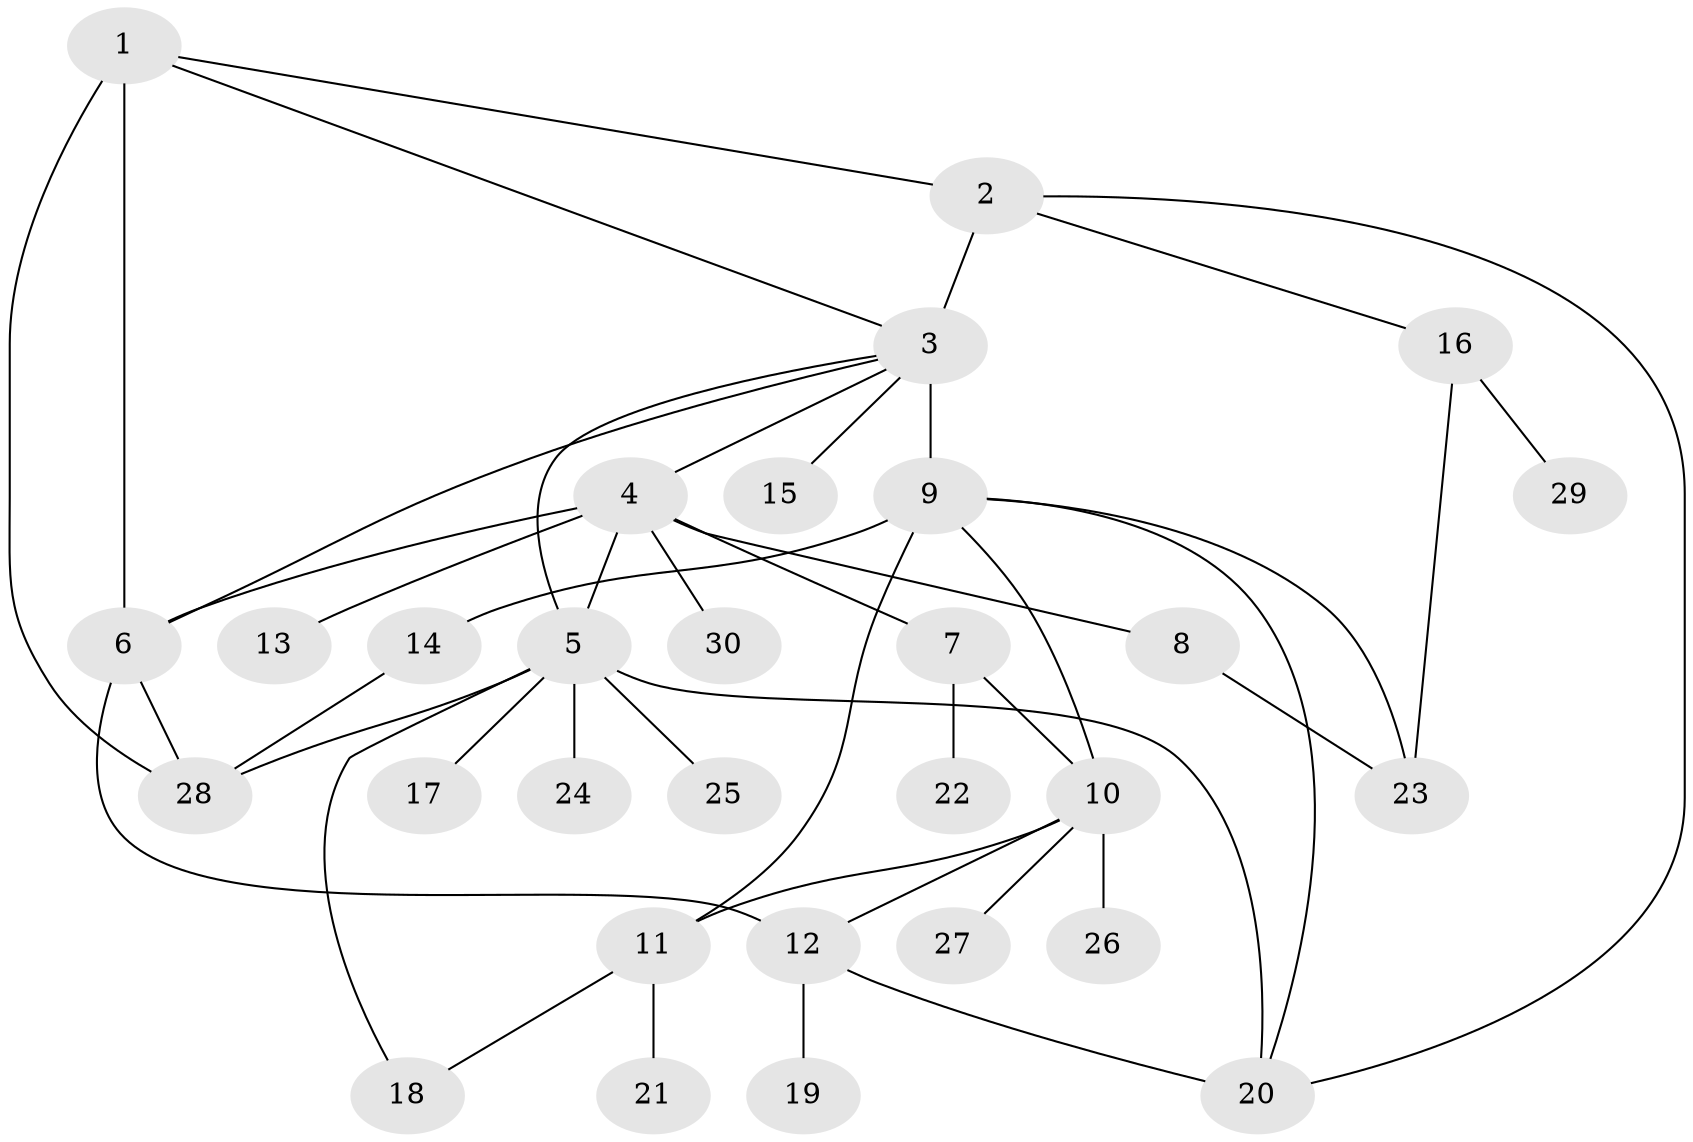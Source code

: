 // original degree distribution, {7: 0.03333333333333333, 5: 0.05, 16: 0.016666666666666666, 8: 0.016666666666666666, 10: 0.016666666666666666, 1: 0.5, 3: 0.11666666666666667, 4: 0.06666666666666667, 2: 0.16666666666666666, 6: 0.016666666666666666}
// Generated by graph-tools (version 1.1) at 2025/35/03/09/25 02:35:49]
// undirected, 30 vertices, 45 edges
graph export_dot {
graph [start="1"]
  node [color=gray90,style=filled];
  1;
  2;
  3;
  4;
  5;
  6;
  7;
  8;
  9;
  10;
  11;
  12;
  13;
  14;
  15;
  16;
  17;
  18;
  19;
  20;
  21;
  22;
  23;
  24;
  25;
  26;
  27;
  28;
  29;
  30;
  1 -- 2 [weight=1.0];
  1 -- 3 [weight=1.0];
  1 -- 6 [weight=4.0];
  1 -- 28 [weight=1.0];
  2 -- 3 [weight=1.0];
  2 -- 16 [weight=1.0];
  2 -- 20 [weight=1.0];
  3 -- 4 [weight=1.0];
  3 -- 5 [weight=1.0];
  3 -- 6 [weight=2.0];
  3 -- 9 [weight=7.0];
  3 -- 15 [weight=1.0];
  4 -- 5 [weight=1.0];
  4 -- 6 [weight=1.0];
  4 -- 7 [weight=1.0];
  4 -- 8 [weight=1.0];
  4 -- 13 [weight=1.0];
  4 -- 30 [weight=1.0];
  5 -- 17 [weight=1.0];
  5 -- 18 [weight=1.0];
  5 -- 20 [weight=1.0];
  5 -- 24 [weight=1.0];
  5 -- 25 [weight=1.0];
  5 -- 28 [weight=1.0];
  6 -- 12 [weight=1.0];
  6 -- 28 [weight=1.0];
  7 -- 10 [weight=1.0];
  7 -- 22 [weight=1.0];
  8 -- 23 [weight=1.0];
  9 -- 10 [weight=1.0];
  9 -- 11 [weight=1.0];
  9 -- 14 [weight=1.0];
  9 -- 20 [weight=1.0];
  9 -- 23 [weight=1.0];
  10 -- 11 [weight=1.0];
  10 -- 12 [weight=1.0];
  10 -- 26 [weight=1.0];
  10 -- 27 [weight=1.0];
  11 -- 18 [weight=1.0];
  11 -- 21 [weight=1.0];
  12 -- 19 [weight=1.0];
  12 -- 20 [weight=1.0];
  14 -- 28 [weight=1.0];
  16 -- 23 [weight=1.0];
  16 -- 29 [weight=1.0];
}
